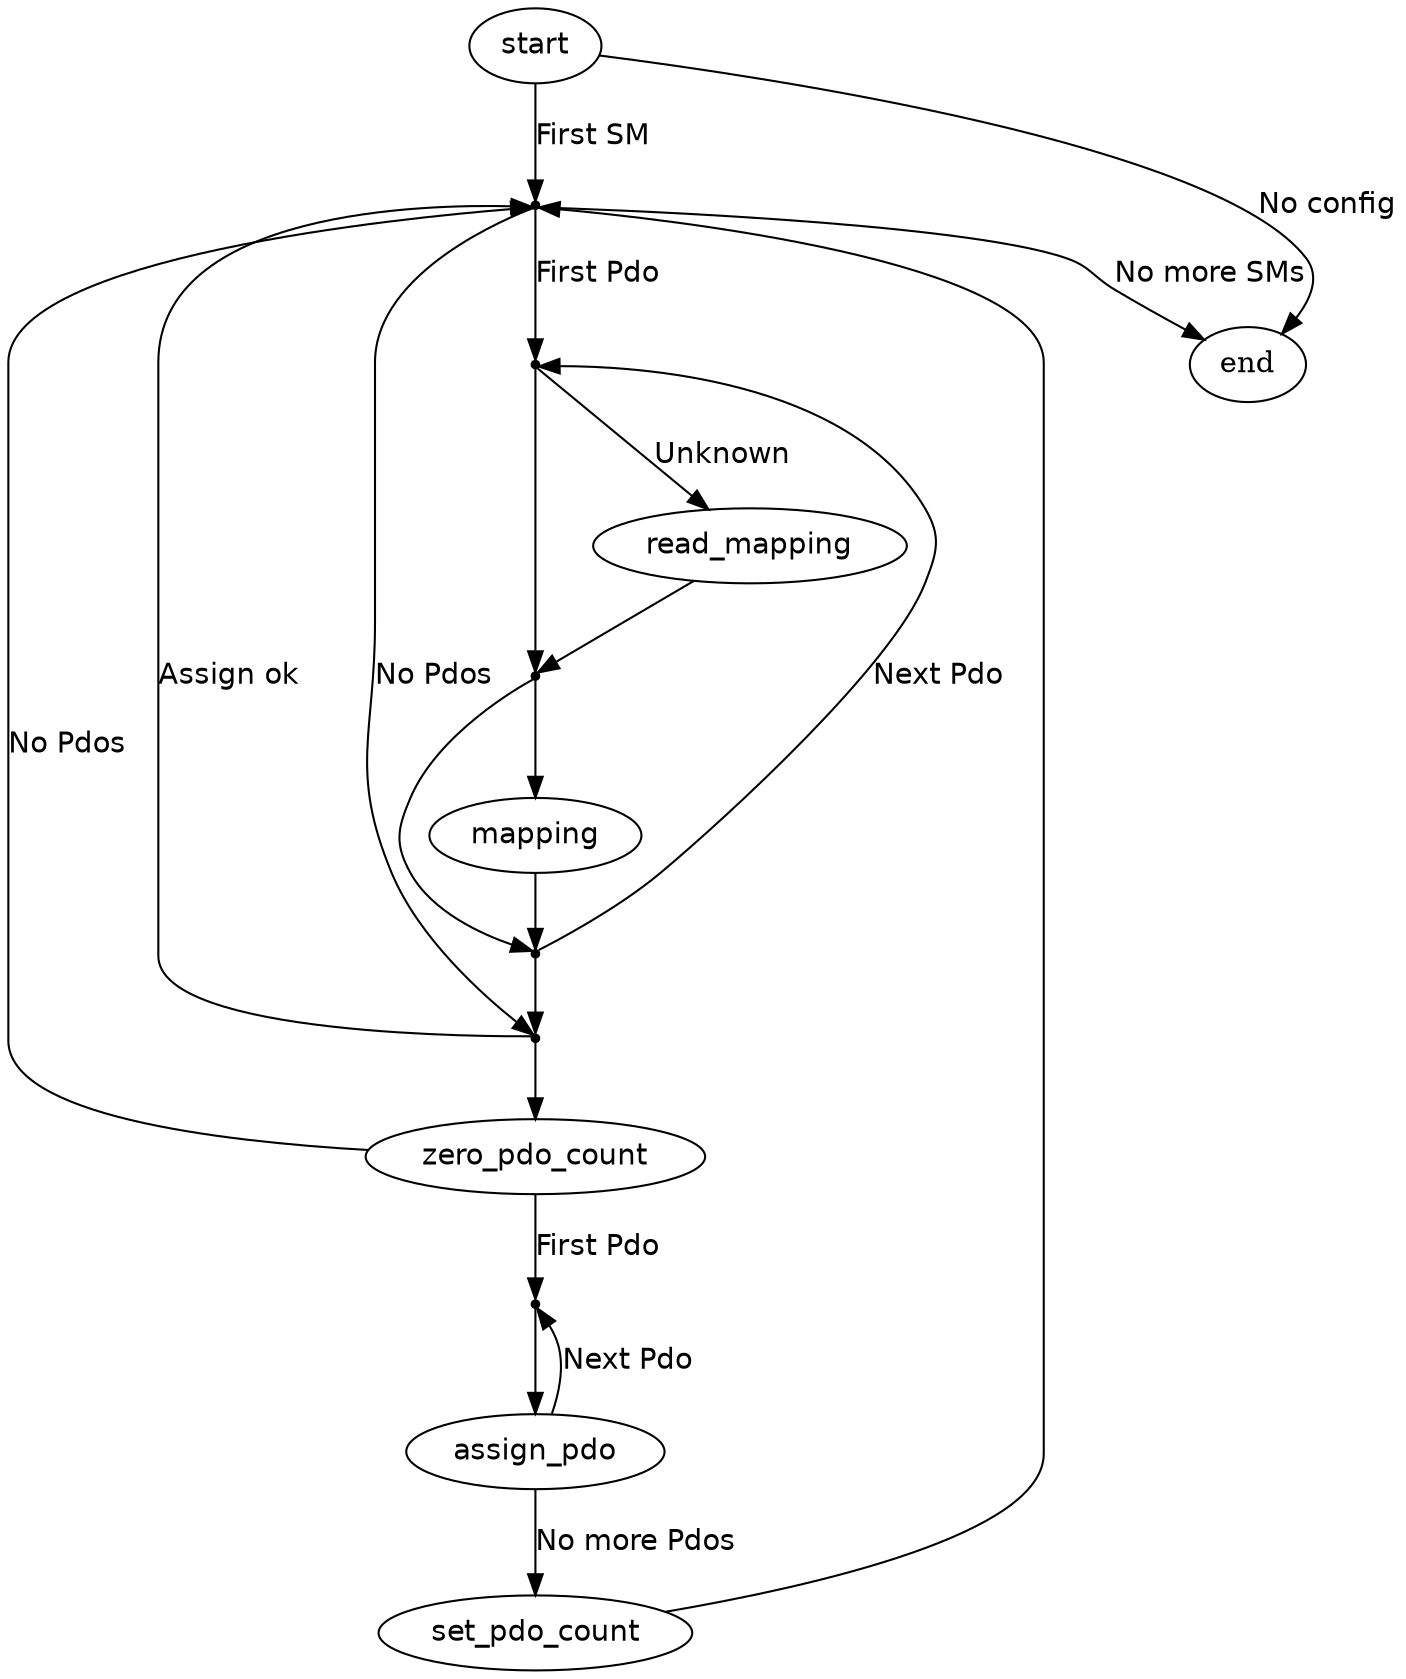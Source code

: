
/* $Id$ */

digraph pdo_conf {

    start [fontname="Helvetica"]
    start -> action_next_sync [fontname="Helvetica",label="First SM",weight=10]
    start -> end [fontname="Helvetica",label="No config"]

    action_next_sync [shape=point,label=""]
    action_next_sync -> action_check_assignment [fontname="Helvetica",label="No Pdos"]
    action_next_sync -> action_pdo_mapping [fontname="Helvetica",label="First Pdo",weight=10]
    action_next_sync -> end [fontname="Helvetica",label="No more SMs"]

    action_pdo_mapping [shape=point,label=""]
    action_pdo_mapping -> read_mapping [fontname="Helvetica",label="Unknown"]
    action_pdo_mapping -> action_check_mapping [weight=10]

    read_mapping [fontname="Helvetica"]
    read_mapping -> action_check_mapping

    action_check_mapping [shape=point,label=""]
    action_check_mapping -> action_next_pdo_mapping
    action_check_mapping -> mapping [weight=10]

    mapping [fontname="Helvetica"]
    mapping -> action_next_pdo_mapping [weight=10]

    action_next_pdo_mapping [shape=point,label=""]
    action_next_pdo_mapping -> action_check_assignment [weight=10]
    action_next_pdo_mapping -> action_pdo_mapping
    [fontname="Helvetica",label="Next Pdo"]

    action_check_assignment [shape=point,label=""]
    action_check_assignment -> action_next_sync [fontname="Helvetica",label="Assign ok"]
    action_check_assignment -> zero_pdo_count [weight=10]

    zero_pdo_count [fontname="Helvetica"]
    zero_pdo_count -> action_next_sync [fontname="Helvetica",label="No Pdos"]
    zero_pdo_count -> action_assign_pdo [fontname="Helvetica",label="First Pdo", weight=10]

    action_assign_pdo [shape=point,label=""]
    action_assign_pdo -> assign_pdo [weight=10]

    assign_pdo [fontname="Helvetica"]
    assign_pdo -> set_pdo_count [fontname="Helvetica",label="No more Pdos", weight=10]
    assign_pdo -> action_assign_pdo [fontname="Helvetica",label="Next Pdo"]

    set_pdo_count [fontname="Helvetica"]
    set_pdo_count -> action_next_sync
}
